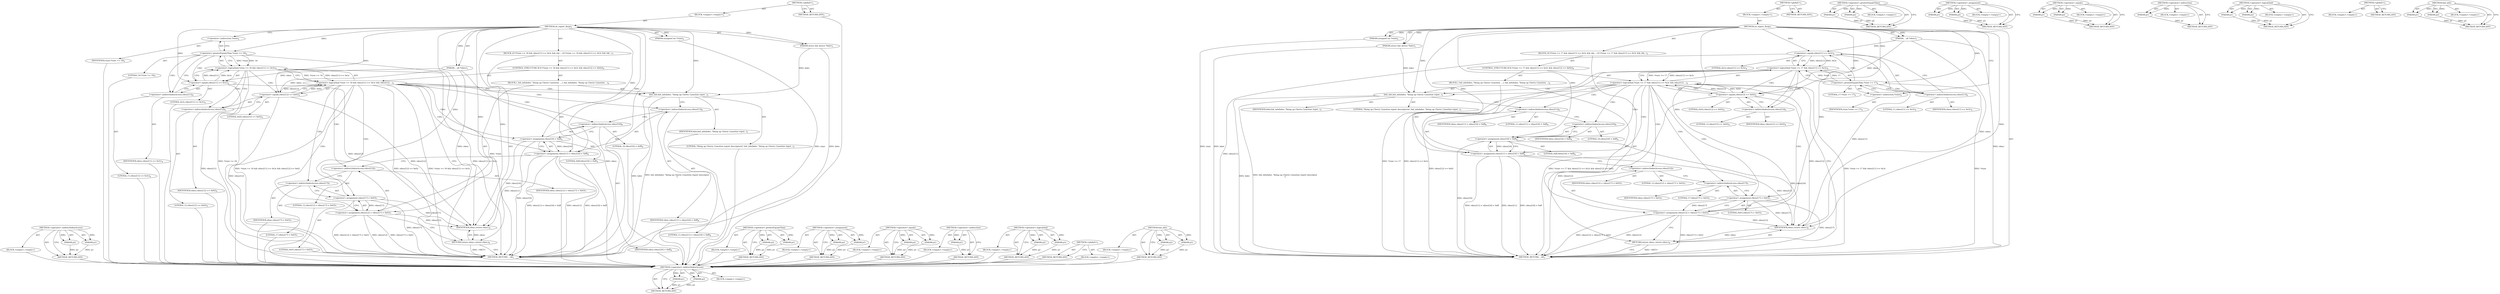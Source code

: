 digraph "hid_info" {
vulnerable_100 [label=<(METHOD,&lt;operator&gt;.indirectIndexAccess)>];
vulnerable_101 [label=<(PARAM,p1)>];
vulnerable_102 [label=<(PARAM,p2)>];
vulnerable_103 [label=<(BLOCK,&lt;empty&gt;,&lt;empty&gt;)>];
vulnerable_104 [label=<(METHOD_RETURN,ANY)>];
vulnerable_6 [label=<(METHOD,&lt;global&gt;)<SUB>1</SUB>>];
vulnerable_7 [label=<(BLOCK,&lt;empty&gt;,&lt;empty&gt;)<SUB>1</SUB>>];
vulnerable_8 [label=<(METHOD,ch_report_fixup)<SUB>1</SUB>>];
vulnerable_9 [label=<(PARAM,struct hid_device *hdev)<SUB>1</SUB>>];
vulnerable_10 [label=<(PARAM,__u8 *rdesc)<SUB>1</SUB>>];
vulnerable_11 [label=<(PARAM,unsigned int *rsize)<SUB>2</SUB>>];
vulnerable_12 [label=<(BLOCK,{
	if (*rsize &gt;= 17 &amp;&amp; rdesc[11] == 0x3c &amp;&amp; rde...,{
	if (*rsize &gt;= 17 &amp;&amp; rdesc[11] == 0x3c &amp;&amp; rde...)<SUB>3</SUB>>];
vulnerable_13 [label=<(CONTROL_STRUCTURE,IF,if (*rsize &gt;= 17 &amp;&amp; rdesc[11] == 0x3c &amp;&amp; rdesc[12] == 0x02))<SUB>4</SUB>>];
vulnerable_14 [label=<(&lt;operator&gt;.logicalAnd,*rsize &gt;= 17 &amp;&amp; rdesc[11] == 0x3c &amp;&amp; rdesc[12] ...)<SUB>4</SUB>>];
vulnerable_15 [label=<(&lt;operator&gt;.logicalAnd,*rsize &gt;= 17 &amp;&amp; rdesc[11] == 0x3c)<SUB>4</SUB>>];
vulnerable_16 [label=<(&lt;operator&gt;.greaterEqualsThan,*rsize &gt;= 17)<SUB>4</SUB>>];
vulnerable_17 [label=<(&lt;operator&gt;.indirection,*rsize)<SUB>4</SUB>>];
vulnerable_18 [label=<(IDENTIFIER,rsize,*rsize &gt;= 17)<SUB>4</SUB>>];
vulnerable_19 [label=<(LITERAL,17,*rsize &gt;= 17)<SUB>4</SUB>>];
vulnerable_20 [label=<(&lt;operator&gt;.equals,rdesc[11] == 0x3c)<SUB>4</SUB>>];
vulnerable_21 [label=<(&lt;operator&gt;.indirectIndexAccess,rdesc[11])<SUB>4</SUB>>];
vulnerable_22 [label=<(IDENTIFIER,rdesc,rdesc[11] == 0x3c)<SUB>4</SUB>>];
vulnerable_23 [label=<(LITERAL,11,rdesc[11] == 0x3c)<SUB>4</SUB>>];
vulnerable_24 [label=<(LITERAL,0x3c,rdesc[11] == 0x3c)<SUB>4</SUB>>];
vulnerable_25 [label=<(&lt;operator&gt;.equals,rdesc[12] == 0x02)<SUB>4</SUB>>];
vulnerable_26 [label=<(&lt;operator&gt;.indirectIndexAccess,rdesc[12])<SUB>4</SUB>>];
vulnerable_27 [label=<(IDENTIFIER,rdesc,rdesc[12] == 0x02)<SUB>4</SUB>>];
vulnerable_28 [label=<(LITERAL,12,rdesc[12] == 0x02)<SUB>4</SUB>>];
vulnerable_29 [label=<(LITERAL,0x02,rdesc[12] == 0x02)<SUB>4</SUB>>];
vulnerable_30 [label=<(BLOCK,{
 		hid_info(hdev, &quot;fixing up Cherry Cymotion ...,{
 		hid_info(hdev, &quot;fixing up Cherry Cymotion ...)<SUB>4</SUB>>];
vulnerable_31 [label=<(hid_info,hid_info(hdev, &quot;fixing up Cherry Cymotion repor...)<SUB>5</SUB>>];
vulnerable_32 [label=<(IDENTIFIER,hdev,hid_info(hdev, &quot;fixing up Cherry Cymotion repor...)<SUB>5</SUB>>];
vulnerable_33 [label=<(LITERAL,&quot;fixing up Cherry Cymotion report descriptor\n&quot;,hid_info(hdev, &quot;fixing up Cherry Cymotion repor...)<SUB>5</SUB>>];
vulnerable_34 [label=<(&lt;operator&gt;.assignment,rdesc[11] = rdesc[16] = 0xff)<SUB>6</SUB>>];
vulnerable_35 [label=<(&lt;operator&gt;.indirectIndexAccess,rdesc[11])<SUB>6</SUB>>];
vulnerable_36 [label=<(IDENTIFIER,rdesc,rdesc[11] = rdesc[16] = 0xff)<SUB>6</SUB>>];
vulnerable_37 [label=<(LITERAL,11,rdesc[11] = rdesc[16] = 0xff)<SUB>6</SUB>>];
vulnerable_38 [label=<(&lt;operator&gt;.assignment,rdesc[16] = 0xff)<SUB>6</SUB>>];
vulnerable_39 [label=<(&lt;operator&gt;.indirectIndexAccess,rdesc[16])<SUB>6</SUB>>];
vulnerable_40 [label=<(IDENTIFIER,rdesc,rdesc[16] = 0xff)<SUB>6</SUB>>];
vulnerable_41 [label=<(LITERAL,16,rdesc[16] = 0xff)<SUB>6</SUB>>];
vulnerable_42 [label=<(LITERAL,0xff,rdesc[16] = 0xff)<SUB>6</SUB>>];
vulnerable_43 [label=<(&lt;operator&gt;.assignment,rdesc[12] = rdesc[17] = 0x03)<SUB>7</SUB>>];
vulnerable_44 [label=<(&lt;operator&gt;.indirectIndexAccess,rdesc[12])<SUB>7</SUB>>];
vulnerable_45 [label=<(IDENTIFIER,rdesc,rdesc[12] = rdesc[17] = 0x03)<SUB>7</SUB>>];
vulnerable_46 [label=<(LITERAL,12,rdesc[12] = rdesc[17] = 0x03)<SUB>7</SUB>>];
vulnerable_47 [label=<(&lt;operator&gt;.assignment,rdesc[17] = 0x03)<SUB>7</SUB>>];
vulnerable_48 [label=<(&lt;operator&gt;.indirectIndexAccess,rdesc[17])<SUB>7</SUB>>];
vulnerable_49 [label=<(IDENTIFIER,rdesc,rdesc[17] = 0x03)<SUB>7</SUB>>];
vulnerable_50 [label=<(LITERAL,17,rdesc[17] = 0x03)<SUB>7</SUB>>];
vulnerable_51 [label=<(LITERAL,0x03,rdesc[17] = 0x03)<SUB>7</SUB>>];
vulnerable_52 [label=<(RETURN,return rdesc;,return rdesc;)<SUB>9</SUB>>];
vulnerable_53 [label=<(IDENTIFIER,rdesc,return rdesc;)<SUB>9</SUB>>];
vulnerable_54 [label=<(METHOD_RETURN,__u8)<SUB>1</SUB>>];
vulnerable_56 [label=<(METHOD_RETURN,ANY)<SUB>1</SUB>>];
vulnerable_86 [label=<(METHOD,&lt;operator&gt;.greaterEqualsThan)>];
vulnerable_87 [label=<(PARAM,p1)>];
vulnerable_88 [label=<(PARAM,p2)>];
vulnerable_89 [label=<(BLOCK,&lt;empty&gt;,&lt;empty&gt;)>];
vulnerable_90 [label=<(METHOD_RETURN,ANY)>];
vulnerable_110 [label=<(METHOD,&lt;operator&gt;.assignment)>];
vulnerable_111 [label=<(PARAM,p1)>];
vulnerable_112 [label=<(PARAM,p2)>];
vulnerable_113 [label=<(BLOCK,&lt;empty&gt;,&lt;empty&gt;)>];
vulnerable_114 [label=<(METHOD_RETURN,ANY)>];
vulnerable_95 [label=<(METHOD,&lt;operator&gt;.equals)>];
vulnerable_96 [label=<(PARAM,p1)>];
vulnerable_97 [label=<(PARAM,p2)>];
vulnerable_98 [label=<(BLOCK,&lt;empty&gt;,&lt;empty&gt;)>];
vulnerable_99 [label=<(METHOD_RETURN,ANY)>];
vulnerable_91 [label=<(METHOD,&lt;operator&gt;.indirection)>];
vulnerable_92 [label=<(PARAM,p1)>];
vulnerable_93 [label=<(BLOCK,&lt;empty&gt;,&lt;empty&gt;)>];
vulnerable_94 [label=<(METHOD_RETURN,ANY)>];
vulnerable_81 [label=<(METHOD,&lt;operator&gt;.logicalAnd)>];
vulnerable_82 [label=<(PARAM,p1)>];
vulnerable_83 [label=<(PARAM,p2)>];
vulnerable_84 [label=<(BLOCK,&lt;empty&gt;,&lt;empty&gt;)>];
vulnerable_85 [label=<(METHOD_RETURN,ANY)>];
vulnerable_75 [label=<(METHOD,&lt;global&gt;)<SUB>1</SUB>>];
vulnerable_76 [label=<(BLOCK,&lt;empty&gt;,&lt;empty&gt;)>];
vulnerable_77 [label=<(METHOD_RETURN,ANY)>];
vulnerable_105 [label=<(METHOD,hid_info)>];
vulnerable_106 [label=<(PARAM,p1)>];
vulnerable_107 [label=<(PARAM,p2)>];
vulnerable_108 [label=<(BLOCK,&lt;empty&gt;,&lt;empty&gt;)>];
vulnerable_109 [label=<(METHOD_RETURN,ANY)>];
fixed_100 [label=<(METHOD,&lt;operator&gt;.indirectIndexAccess)>];
fixed_101 [label=<(PARAM,p1)>];
fixed_102 [label=<(PARAM,p2)>];
fixed_103 [label=<(BLOCK,&lt;empty&gt;,&lt;empty&gt;)>];
fixed_104 [label=<(METHOD_RETURN,ANY)>];
fixed_6 [label=<(METHOD,&lt;global&gt;)<SUB>1</SUB>>];
fixed_7 [label=<(BLOCK,&lt;empty&gt;,&lt;empty&gt;)<SUB>1</SUB>>];
fixed_8 [label=<(METHOD,ch_report_fixup)<SUB>1</SUB>>];
fixed_9 [label=<(PARAM,struct hid_device *hdev)<SUB>1</SUB>>];
fixed_10 [label=<(PARAM,__u8 *rdesc)<SUB>1</SUB>>];
fixed_11 [label=<(PARAM,unsigned int *rsize)<SUB>2</SUB>>];
fixed_12 [label=<(BLOCK,{
	if (*rsize &gt;= 18 &amp;&amp; rdesc[11] == 0x3c &amp;&amp; rde...,{
	if (*rsize &gt;= 18 &amp;&amp; rdesc[11] == 0x3c &amp;&amp; rde...)<SUB>3</SUB>>];
fixed_13 [label=<(CONTROL_STRUCTURE,IF,if (*rsize &gt;= 18 &amp;&amp; rdesc[11] == 0x3c &amp;&amp; rdesc[12] == 0x02))<SUB>4</SUB>>];
fixed_14 [label=<(&lt;operator&gt;.logicalAnd,*rsize &gt;= 18 &amp;&amp; rdesc[11] == 0x3c &amp;&amp; rdesc[12] ...)<SUB>4</SUB>>];
fixed_15 [label=<(&lt;operator&gt;.logicalAnd,*rsize &gt;= 18 &amp;&amp; rdesc[11] == 0x3c)<SUB>4</SUB>>];
fixed_16 [label=<(&lt;operator&gt;.greaterEqualsThan,*rsize &gt;= 18)<SUB>4</SUB>>];
fixed_17 [label=<(&lt;operator&gt;.indirection,*rsize)<SUB>4</SUB>>];
fixed_18 [label=<(IDENTIFIER,rsize,*rsize &gt;= 18)<SUB>4</SUB>>];
fixed_19 [label=<(LITERAL,18,*rsize &gt;= 18)<SUB>4</SUB>>];
fixed_20 [label=<(&lt;operator&gt;.equals,rdesc[11] == 0x3c)<SUB>4</SUB>>];
fixed_21 [label=<(&lt;operator&gt;.indirectIndexAccess,rdesc[11])<SUB>4</SUB>>];
fixed_22 [label=<(IDENTIFIER,rdesc,rdesc[11] == 0x3c)<SUB>4</SUB>>];
fixed_23 [label=<(LITERAL,11,rdesc[11] == 0x3c)<SUB>4</SUB>>];
fixed_24 [label=<(LITERAL,0x3c,rdesc[11] == 0x3c)<SUB>4</SUB>>];
fixed_25 [label=<(&lt;operator&gt;.equals,rdesc[12] == 0x02)<SUB>4</SUB>>];
fixed_26 [label=<(&lt;operator&gt;.indirectIndexAccess,rdesc[12])<SUB>4</SUB>>];
fixed_27 [label=<(IDENTIFIER,rdesc,rdesc[12] == 0x02)<SUB>4</SUB>>];
fixed_28 [label=<(LITERAL,12,rdesc[12] == 0x02)<SUB>4</SUB>>];
fixed_29 [label=<(LITERAL,0x02,rdesc[12] == 0x02)<SUB>4</SUB>>];
fixed_30 [label=<(BLOCK,{
 		hid_info(hdev, &quot;fixing up Cherry Cymotion ...,{
 		hid_info(hdev, &quot;fixing up Cherry Cymotion ...)<SUB>4</SUB>>];
fixed_31 [label=<(hid_info,hid_info(hdev, &quot;fixing up Cherry Cymotion repor...)<SUB>5</SUB>>];
fixed_32 [label=<(IDENTIFIER,hdev,hid_info(hdev, &quot;fixing up Cherry Cymotion repor...)<SUB>5</SUB>>];
fixed_33 [label=<(LITERAL,&quot;fixing up Cherry Cymotion report descriptor\n&quot;,hid_info(hdev, &quot;fixing up Cherry Cymotion repor...)<SUB>5</SUB>>];
fixed_34 [label=<(&lt;operator&gt;.assignment,rdesc[11] = rdesc[16] = 0xff)<SUB>6</SUB>>];
fixed_35 [label=<(&lt;operator&gt;.indirectIndexAccess,rdesc[11])<SUB>6</SUB>>];
fixed_36 [label=<(IDENTIFIER,rdesc,rdesc[11] = rdesc[16] = 0xff)<SUB>6</SUB>>];
fixed_37 [label=<(LITERAL,11,rdesc[11] = rdesc[16] = 0xff)<SUB>6</SUB>>];
fixed_38 [label=<(&lt;operator&gt;.assignment,rdesc[16] = 0xff)<SUB>6</SUB>>];
fixed_39 [label=<(&lt;operator&gt;.indirectIndexAccess,rdesc[16])<SUB>6</SUB>>];
fixed_40 [label=<(IDENTIFIER,rdesc,rdesc[16] = 0xff)<SUB>6</SUB>>];
fixed_41 [label=<(LITERAL,16,rdesc[16] = 0xff)<SUB>6</SUB>>];
fixed_42 [label=<(LITERAL,0xff,rdesc[16] = 0xff)<SUB>6</SUB>>];
fixed_43 [label=<(&lt;operator&gt;.assignment,rdesc[12] = rdesc[17] = 0x03)<SUB>7</SUB>>];
fixed_44 [label=<(&lt;operator&gt;.indirectIndexAccess,rdesc[12])<SUB>7</SUB>>];
fixed_45 [label=<(IDENTIFIER,rdesc,rdesc[12] = rdesc[17] = 0x03)<SUB>7</SUB>>];
fixed_46 [label=<(LITERAL,12,rdesc[12] = rdesc[17] = 0x03)<SUB>7</SUB>>];
fixed_47 [label=<(&lt;operator&gt;.assignment,rdesc[17] = 0x03)<SUB>7</SUB>>];
fixed_48 [label=<(&lt;operator&gt;.indirectIndexAccess,rdesc[17])<SUB>7</SUB>>];
fixed_49 [label=<(IDENTIFIER,rdesc,rdesc[17] = 0x03)<SUB>7</SUB>>];
fixed_50 [label=<(LITERAL,17,rdesc[17] = 0x03)<SUB>7</SUB>>];
fixed_51 [label=<(LITERAL,0x03,rdesc[17] = 0x03)<SUB>7</SUB>>];
fixed_52 [label=<(RETURN,return rdesc;,return rdesc;)<SUB>9</SUB>>];
fixed_53 [label=<(IDENTIFIER,rdesc,return rdesc;)<SUB>9</SUB>>];
fixed_54 [label=<(METHOD_RETURN,__u8)<SUB>1</SUB>>];
fixed_56 [label=<(METHOD_RETURN,ANY)<SUB>1</SUB>>];
fixed_86 [label=<(METHOD,&lt;operator&gt;.greaterEqualsThan)>];
fixed_87 [label=<(PARAM,p1)>];
fixed_88 [label=<(PARAM,p2)>];
fixed_89 [label=<(BLOCK,&lt;empty&gt;,&lt;empty&gt;)>];
fixed_90 [label=<(METHOD_RETURN,ANY)>];
fixed_110 [label=<(METHOD,&lt;operator&gt;.assignment)>];
fixed_111 [label=<(PARAM,p1)>];
fixed_112 [label=<(PARAM,p2)>];
fixed_113 [label=<(BLOCK,&lt;empty&gt;,&lt;empty&gt;)>];
fixed_114 [label=<(METHOD_RETURN,ANY)>];
fixed_95 [label=<(METHOD,&lt;operator&gt;.equals)>];
fixed_96 [label=<(PARAM,p1)>];
fixed_97 [label=<(PARAM,p2)>];
fixed_98 [label=<(BLOCK,&lt;empty&gt;,&lt;empty&gt;)>];
fixed_99 [label=<(METHOD_RETURN,ANY)>];
fixed_91 [label=<(METHOD,&lt;operator&gt;.indirection)>];
fixed_92 [label=<(PARAM,p1)>];
fixed_93 [label=<(BLOCK,&lt;empty&gt;,&lt;empty&gt;)>];
fixed_94 [label=<(METHOD_RETURN,ANY)>];
fixed_81 [label=<(METHOD,&lt;operator&gt;.logicalAnd)>];
fixed_82 [label=<(PARAM,p1)>];
fixed_83 [label=<(PARAM,p2)>];
fixed_84 [label=<(BLOCK,&lt;empty&gt;,&lt;empty&gt;)>];
fixed_85 [label=<(METHOD_RETURN,ANY)>];
fixed_75 [label=<(METHOD,&lt;global&gt;)<SUB>1</SUB>>];
fixed_76 [label=<(BLOCK,&lt;empty&gt;,&lt;empty&gt;)>];
fixed_77 [label=<(METHOD_RETURN,ANY)>];
fixed_105 [label=<(METHOD,hid_info)>];
fixed_106 [label=<(PARAM,p1)>];
fixed_107 [label=<(PARAM,p2)>];
fixed_108 [label=<(BLOCK,&lt;empty&gt;,&lt;empty&gt;)>];
fixed_109 [label=<(METHOD_RETURN,ANY)>];
vulnerable_100 -> vulnerable_101  [key=0, label="AST: "];
vulnerable_100 -> vulnerable_101  [key=1, label="DDG: "];
vulnerable_100 -> vulnerable_103  [key=0, label="AST: "];
vulnerable_100 -> vulnerable_102  [key=0, label="AST: "];
vulnerable_100 -> vulnerable_102  [key=1, label="DDG: "];
vulnerable_100 -> vulnerable_104  [key=0, label="AST: "];
vulnerable_100 -> vulnerable_104  [key=1, label="CFG: "];
vulnerable_101 -> vulnerable_104  [key=0, label="DDG: p1"];
vulnerable_102 -> vulnerable_104  [key=0, label="DDG: p2"];
vulnerable_6 -> vulnerable_7  [key=0, label="AST: "];
vulnerable_6 -> vulnerable_56  [key=0, label="AST: "];
vulnerable_6 -> vulnerable_56  [key=1, label="CFG: "];
vulnerable_7 -> vulnerable_8  [key=0, label="AST: "];
vulnerable_8 -> vulnerable_9  [key=0, label="AST: "];
vulnerable_8 -> vulnerable_9  [key=1, label="DDG: "];
vulnerable_8 -> vulnerable_10  [key=0, label="AST: "];
vulnerable_8 -> vulnerable_10  [key=1, label="DDG: "];
vulnerable_8 -> vulnerable_11  [key=0, label="AST: "];
vulnerable_8 -> vulnerable_11  [key=1, label="DDG: "];
vulnerable_8 -> vulnerable_12  [key=0, label="AST: "];
vulnerable_8 -> vulnerable_54  [key=0, label="AST: "];
vulnerable_8 -> vulnerable_17  [key=0, label="CFG: "];
vulnerable_8 -> vulnerable_53  [key=0, label="DDG: "];
vulnerable_8 -> vulnerable_34  [key=0, label="DDG: "];
vulnerable_8 -> vulnerable_43  [key=0, label="DDG: "];
vulnerable_8 -> vulnerable_25  [key=0, label="DDG: "];
vulnerable_8 -> vulnerable_31  [key=0, label="DDG: "];
vulnerable_8 -> vulnerable_16  [key=0, label="DDG: "];
vulnerable_8 -> vulnerable_20  [key=0, label="DDG: "];
vulnerable_8 -> vulnerable_38  [key=0, label="DDG: "];
vulnerable_8 -> vulnerable_47  [key=0, label="DDG: "];
vulnerable_9 -> vulnerable_54  [key=0, label="DDG: hdev"];
vulnerable_9 -> vulnerable_31  [key=0, label="DDG: hdev"];
vulnerable_10 -> vulnerable_54  [key=0, label="DDG: rdesc"];
vulnerable_10 -> vulnerable_53  [key=0, label="DDG: rdesc"];
vulnerable_10 -> vulnerable_25  [key=0, label="DDG: rdesc"];
vulnerable_10 -> vulnerable_20  [key=0, label="DDG: rdesc"];
vulnerable_11 -> vulnerable_54  [key=0, label="DDG: rsize"];
vulnerable_12 -> vulnerable_13  [key=0, label="AST: "];
vulnerable_12 -> vulnerable_52  [key=0, label="AST: "];
vulnerable_13 -> vulnerable_14  [key=0, label="AST: "];
vulnerable_13 -> vulnerable_30  [key=0, label="AST: "];
vulnerable_14 -> vulnerable_15  [key=0, label="AST: "];
vulnerable_14 -> vulnerable_25  [key=0, label="AST: "];
vulnerable_14 -> vulnerable_31  [key=0, label="CFG: "];
vulnerable_14 -> vulnerable_31  [key=1, label="CDG: "];
vulnerable_14 -> vulnerable_52  [key=0, label="CFG: "];
vulnerable_14 -> vulnerable_54  [key=0, label="DDG: *rsize &gt;= 17 &amp;&amp; rdesc[11] == 0x3c"];
vulnerable_14 -> vulnerable_54  [key=1, label="DDG: rdesc[12] == 0x02"];
vulnerable_14 -> vulnerable_54  [key=2, label="DDG: *rsize &gt;= 17 &amp;&amp; rdesc[11] == 0x3c &amp;&amp; rdesc[12] == 0x02"];
vulnerable_14 -> vulnerable_47  [key=0, label="CDG: "];
vulnerable_14 -> vulnerable_34  [key=0, label="CDG: "];
vulnerable_14 -> vulnerable_48  [key=0, label="CDG: "];
vulnerable_14 -> vulnerable_38  [key=0, label="CDG: "];
vulnerable_14 -> vulnerable_44  [key=0, label="CDG: "];
vulnerable_14 -> vulnerable_35  [key=0, label="CDG: "];
vulnerable_14 -> vulnerable_39  [key=0, label="CDG: "];
vulnerable_14 -> vulnerable_43  [key=0, label="CDG: "];
vulnerable_15 -> vulnerable_16  [key=0, label="AST: "];
vulnerable_15 -> vulnerable_20  [key=0, label="AST: "];
vulnerable_15 -> vulnerable_14  [key=0, label="CFG: "];
vulnerable_15 -> vulnerable_14  [key=1, label="DDG: *rsize &gt;= 17"];
vulnerable_15 -> vulnerable_14  [key=2, label="DDG: rdesc[11] == 0x3c"];
vulnerable_15 -> vulnerable_26  [key=0, label="CFG: "];
vulnerable_15 -> vulnerable_26  [key=1, label="CDG: "];
vulnerable_15 -> vulnerable_54  [key=0, label="DDG: *rsize &gt;= 17"];
vulnerable_15 -> vulnerable_54  [key=1, label="DDG: rdesc[11] == 0x3c"];
vulnerable_15 -> vulnerable_25  [key=0, label="CDG: "];
vulnerable_16 -> vulnerable_17  [key=0, label="AST: "];
vulnerable_16 -> vulnerable_19  [key=0, label="AST: "];
vulnerable_16 -> vulnerable_15  [key=0, label="CFG: "];
vulnerable_16 -> vulnerable_15  [key=1, label="DDG: *rsize"];
vulnerable_16 -> vulnerable_15  [key=2, label="DDG: 17"];
vulnerable_16 -> vulnerable_21  [key=0, label="CFG: "];
vulnerable_16 -> vulnerable_21  [key=1, label="CDG: "];
vulnerable_16 -> vulnerable_54  [key=0, label="DDG: *rsize"];
vulnerable_16 -> vulnerable_20  [key=0, label="CDG: "];
vulnerable_17 -> vulnerable_18  [key=0, label="AST: "];
vulnerable_17 -> vulnerable_16  [key=0, label="CFG: "];
vulnerable_20 -> vulnerable_21  [key=0, label="AST: "];
vulnerable_20 -> vulnerable_24  [key=0, label="AST: "];
vulnerable_20 -> vulnerable_15  [key=0, label="CFG: "];
vulnerable_20 -> vulnerable_15  [key=1, label="DDG: rdesc[11]"];
vulnerable_20 -> vulnerable_15  [key=2, label="DDG: 0x3c"];
vulnerable_20 -> vulnerable_54  [key=0, label="DDG: rdesc[11]"];
vulnerable_20 -> vulnerable_53  [key=0, label="DDG: rdesc[11]"];
vulnerable_21 -> vulnerable_22  [key=0, label="AST: "];
vulnerable_21 -> vulnerable_23  [key=0, label="AST: "];
vulnerable_21 -> vulnerable_20  [key=0, label="CFG: "];
vulnerable_25 -> vulnerable_26  [key=0, label="AST: "];
vulnerable_25 -> vulnerable_29  [key=0, label="AST: "];
vulnerable_25 -> vulnerable_14  [key=0, label="CFG: "];
vulnerable_25 -> vulnerable_14  [key=1, label="DDG: rdesc[12]"];
vulnerable_25 -> vulnerable_14  [key=2, label="DDG: 0x02"];
vulnerable_25 -> vulnerable_54  [key=0, label="DDG: rdesc[12]"];
vulnerable_25 -> vulnerable_53  [key=0, label="DDG: rdesc[12]"];
vulnerable_26 -> vulnerable_27  [key=0, label="AST: "];
vulnerable_26 -> vulnerable_28  [key=0, label="AST: "];
vulnerable_26 -> vulnerable_25  [key=0, label="CFG: "];
vulnerable_30 -> vulnerable_31  [key=0, label="AST: "];
vulnerable_30 -> vulnerable_34  [key=0, label="AST: "];
vulnerable_30 -> vulnerable_43  [key=0, label="AST: "];
vulnerable_31 -> vulnerable_32  [key=0, label="AST: "];
vulnerable_31 -> vulnerable_33  [key=0, label="AST: "];
vulnerable_31 -> vulnerable_35  [key=0, label="CFG: "];
vulnerable_31 -> vulnerable_54  [key=0, label="DDG: hdev"];
vulnerable_31 -> vulnerable_54  [key=1, label="DDG: hid_info(hdev, &quot;fixing up Cherry Cymotion report descriptor\n&quot;)"];
vulnerable_34 -> vulnerable_35  [key=0, label="AST: "];
vulnerable_34 -> vulnerable_38  [key=0, label="AST: "];
vulnerable_34 -> vulnerable_44  [key=0, label="CFG: "];
vulnerable_34 -> vulnerable_54  [key=0, label="DDG: rdesc[11]"];
vulnerable_34 -> vulnerable_54  [key=1, label="DDG: rdesc[16] = 0xff"];
vulnerable_34 -> vulnerable_54  [key=2, label="DDG: rdesc[11] = rdesc[16] = 0xff"];
vulnerable_34 -> vulnerable_53  [key=0, label="DDG: rdesc[11]"];
vulnerable_35 -> vulnerable_36  [key=0, label="AST: "];
vulnerable_35 -> vulnerable_37  [key=0, label="AST: "];
vulnerable_35 -> vulnerable_39  [key=0, label="CFG: "];
vulnerable_38 -> vulnerable_39  [key=0, label="AST: "];
vulnerable_38 -> vulnerable_42  [key=0, label="AST: "];
vulnerable_38 -> vulnerable_34  [key=0, label="CFG: "];
vulnerable_38 -> vulnerable_34  [key=1, label="DDG: rdesc[16]"];
vulnerable_38 -> vulnerable_54  [key=0, label="DDG: rdesc[16]"];
vulnerable_38 -> vulnerable_53  [key=0, label="DDG: rdesc[16]"];
vulnerable_39 -> vulnerable_40  [key=0, label="AST: "];
vulnerable_39 -> vulnerable_41  [key=0, label="AST: "];
vulnerable_39 -> vulnerable_38  [key=0, label="CFG: "];
vulnerable_43 -> vulnerable_44  [key=0, label="AST: "];
vulnerable_43 -> vulnerable_47  [key=0, label="AST: "];
vulnerable_43 -> vulnerable_52  [key=0, label="CFG: "];
vulnerable_43 -> vulnerable_54  [key=0, label="DDG: rdesc[12]"];
vulnerable_43 -> vulnerable_54  [key=1, label="DDG: rdesc[17] = 0x03"];
vulnerable_43 -> vulnerable_54  [key=2, label="DDG: rdesc[12] = rdesc[17] = 0x03"];
vulnerable_43 -> vulnerable_53  [key=0, label="DDG: rdesc[12]"];
vulnerable_44 -> vulnerable_45  [key=0, label="AST: "];
vulnerable_44 -> vulnerable_46  [key=0, label="AST: "];
vulnerable_44 -> vulnerable_48  [key=0, label="CFG: "];
vulnerable_47 -> vulnerable_48  [key=0, label="AST: "];
vulnerable_47 -> vulnerable_51  [key=0, label="AST: "];
vulnerable_47 -> vulnerable_43  [key=0, label="CFG: "];
vulnerable_47 -> vulnerable_43  [key=1, label="DDG: rdesc[17]"];
vulnerable_47 -> vulnerable_54  [key=0, label="DDG: rdesc[17]"];
vulnerable_47 -> vulnerable_53  [key=0, label="DDG: rdesc[17]"];
vulnerable_48 -> vulnerable_49  [key=0, label="AST: "];
vulnerable_48 -> vulnerable_50  [key=0, label="AST: "];
vulnerable_48 -> vulnerable_47  [key=0, label="CFG: "];
vulnerable_52 -> vulnerable_53  [key=0, label="AST: "];
vulnerable_52 -> vulnerable_54  [key=0, label="CFG: "];
vulnerable_52 -> vulnerable_54  [key=1, label="DDG: &lt;RET&gt;"];
vulnerable_53 -> vulnerable_52  [key=0, label="DDG: rdesc"];
vulnerable_86 -> vulnerable_87  [key=0, label="AST: "];
vulnerable_86 -> vulnerable_87  [key=1, label="DDG: "];
vulnerable_86 -> vulnerable_89  [key=0, label="AST: "];
vulnerable_86 -> vulnerable_88  [key=0, label="AST: "];
vulnerable_86 -> vulnerable_88  [key=1, label="DDG: "];
vulnerable_86 -> vulnerable_90  [key=0, label="AST: "];
vulnerable_86 -> vulnerable_90  [key=1, label="CFG: "];
vulnerable_87 -> vulnerable_90  [key=0, label="DDG: p1"];
vulnerable_88 -> vulnerable_90  [key=0, label="DDG: p2"];
vulnerable_110 -> vulnerable_111  [key=0, label="AST: "];
vulnerable_110 -> vulnerable_111  [key=1, label="DDG: "];
vulnerable_110 -> vulnerable_113  [key=0, label="AST: "];
vulnerable_110 -> vulnerable_112  [key=0, label="AST: "];
vulnerable_110 -> vulnerable_112  [key=1, label="DDG: "];
vulnerable_110 -> vulnerable_114  [key=0, label="AST: "];
vulnerable_110 -> vulnerable_114  [key=1, label="CFG: "];
vulnerable_111 -> vulnerable_114  [key=0, label="DDG: p1"];
vulnerable_112 -> vulnerable_114  [key=0, label="DDG: p2"];
vulnerable_95 -> vulnerable_96  [key=0, label="AST: "];
vulnerable_95 -> vulnerable_96  [key=1, label="DDG: "];
vulnerable_95 -> vulnerable_98  [key=0, label="AST: "];
vulnerable_95 -> vulnerable_97  [key=0, label="AST: "];
vulnerable_95 -> vulnerable_97  [key=1, label="DDG: "];
vulnerable_95 -> vulnerable_99  [key=0, label="AST: "];
vulnerable_95 -> vulnerable_99  [key=1, label="CFG: "];
vulnerable_96 -> vulnerable_99  [key=0, label="DDG: p1"];
vulnerable_97 -> vulnerable_99  [key=0, label="DDG: p2"];
vulnerable_91 -> vulnerable_92  [key=0, label="AST: "];
vulnerable_91 -> vulnerable_92  [key=1, label="DDG: "];
vulnerable_91 -> vulnerable_93  [key=0, label="AST: "];
vulnerable_91 -> vulnerable_94  [key=0, label="AST: "];
vulnerable_91 -> vulnerable_94  [key=1, label="CFG: "];
vulnerable_92 -> vulnerable_94  [key=0, label="DDG: p1"];
vulnerable_81 -> vulnerable_82  [key=0, label="AST: "];
vulnerable_81 -> vulnerable_82  [key=1, label="DDG: "];
vulnerable_81 -> vulnerable_84  [key=0, label="AST: "];
vulnerable_81 -> vulnerable_83  [key=0, label="AST: "];
vulnerable_81 -> vulnerable_83  [key=1, label="DDG: "];
vulnerable_81 -> vulnerable_85  [key=0, label="AST: "];
vulnerable_81 -> vulnerable_85  [key=1, label="CFG: "];
vulnerable_82 -> vulnerable_85  [key=0, label="DDG: p1"];
vulnerable_83 -> vulnerable_85  [key=0, label="DDG: p2"];
vulnerable_75 -> vulnerable_76  [key=0, label="AST: "];
vulnerable_75 -> vulnerable_77  [key=0, label="AST: "];
vulnerable_75 -> vulnerable_77  [key=1, label="CFG: "];
vulnerable_105 -> vulnerable_106  [key=0, label="AST: "];
vulnerable_105 -> vulnerable_106  [key=1, label="DDG: "];
vulnerable_105 -> vulnerable_108  [key=0, label="AST: "];
vulnerable_105 -> vulnerable_107  [key=0, label="AST: "];
vulnerable_105 -> vulnerable_107  [key=1, label="DDG: "];
vulnerable_105 -> vulnerable_109  [key=0, label="AST: "];
vulnerable_105 -> vulnerable_109  [key=1, label="CFG: "];
vulnerable_106 -> vulnerable_109  [key=0, label="DDG: p1"];
vulnerable_107 -> vulnerable_109  [key=0, label="DDG: p2"];
fixed_100 -> fixed_101  [key=0, label="AST: "];
fixed_100 -> fixed_101  [key=1, label="DDG: "];
fixed_100 -> fixed_103  [key=0, label="AST: "];
fixed_100 -> fixed_102  [key=0, label="AST: "];
fixed_100 -> fixed_102  [key=1, label="DDG: "];
fixed_100 -> fixed_104  [key=0, label="AST: "];
fixed_100 -> fixed_104  [key=1, label="CFG: "];
fixed_101 -> fixed_104  [key=0, label="DDG: p1"];
fixed_102 -> fixed_104  [key=0, label="DDG: p2"];
fixed_103 -> vulnerable_100  [key=0];
fixed_104 -> vulnerable_100  [key=0];
fixed_6 -> fixed_7  [key=0, label="AST: "];
fixed_6 -> fixed_56  [key=0, label="AST: "];
fixed_6 -> fixed_56  [key=1, label="CFG: "];
fixed_7 -> fixed_8  [key=0, label="AST: "];
fixed_8 -> fixed_9  [key=0, label="AST: "];
fixed_8 -> fixed_9  [key=1, label="DDG: "];
fixed_8 -> fixed_10  [key=0, label="AST: "];
fixed_8 -> fixed_10  [key=1, label="DDG: "];
fixed_8 -> fixed_11  [key=0, label="AST: "];
fixed_8 -> fixed_11  [key=1, label="DDG: "];
fixed_8 -> fixed_12  [key=0, label="AST: "];
fixed_8 -> fixed_54  [key=0, label="AST: "];
fixed_8 -> fixed_17  [key=0, label="CFG: "];
fixed_8 -> fixed_53  [key=0, label="DDG: "];
fixed_8 -> fixed_34  [key=0, label="DDG: "];
fixed_8 -> fixed_43  [key=0, label="DDG: "];
fixed_8 -> fixed_25  [key=0, label="DDG: "];
fixed_8 -> fixed_31  [key=0, label="DDG: "];
fixed_8 -> fixed_16  [key=0, label="DDG: "];
fixed_8 -> fixed_20  [key=0, label="DDG: "];
fixed_8 -> fixed_38  [key=0, label="DDG: "];
fixed_8 -> fixed_47  [key=0, label="DDG: "];
fixed_9 -> fixed_54  [key=0, label="DDG: hdev"];
fixed_9 -> fixed_31  [key=0, label="DDG: hdev"];
fixed_10 -> fixed_54  [key=0, label="DDG: rdesc"];
fixed_10 -> fixed_53  [key=0, label="DDG: rdesc"];
fixed_10 -> fixed_25  [key=0, label="DDG: rdesc"];
fixed_10 -> fixed_20  [key=0, label="DDG: rdesc"];
fixed_11 -> fixed_54  [key=0, label="DDG: rsize"];
fixed_12 -> fixed_13  [key=0, label="AST: "];
fixed_12 -> fixed_52  [key=0, label="AST: "];
fixed_13 -> fixed_14  [key=0, label="AST: "];
fixed_13 -> fixed_30  [key=0, label="AST: "];
fixed_14 -> fixed_15  [key=0, label="AST: "];
fixed_14 -> fixed_25  [key=0, label="AST: "];
fixed_14 -> fixed_31  [key=0, label="CFG: "];
fixed_14 -> fixed_31  [key=1, label="CDG: "];
fixed_14 -> fixed_52  [key=0, label="CFG: "];
fixed_14 -> fixed_54  [key=0, label="DDG: *rsize &gt;= 18 &amp;&amp; rdesc[11] == 0x3c"];
fixed_14 -> fixed_54  [key=1, label="DDG: rdesc[12] == 0x02"];
fixed_14 -> fixed_54  [key=2, label="DDG: *rsize &gt;= 18 &amp;&amp; rdesc[11] == 0x3c &amp;&amp; rdesc[12] == 0x02"];
fixed_14 -> fixed_47  [key=0, label="CDG: "];
fixed_14 -> fixed_34  [key=0, label="CDG: "];
fixed_14 -> fixed_48  [key=0, label="CDG: "];
fixed_14 -> fixed_38  [key=0, label="CDG: "];
fixed_14 -> fixed_44  [key=0, label="CDG: "];
fixed_14 -> fixed_35  [key=0, label="CDG: "];
fixed_14 -> fixed_39  [key=0, label="CDG: "];
fixed_14 -> fixed_43  [key=0, label="CDG: "];
fixed_15 -> fixed_16  [key=0, label="AST: "];
fixed_15 -> fixed_20  [key=0, label="AST: "];
fixed_15 -> fixed_14  [key=0, label="CFG: "];
fixed_15 -> fixed_14  [key=1, label="DDG: *rsize &gt;= 18"];
fixed_15 -> fixed_14  [key=2, label="DDG: rdesc[11] == 0x3c"];
fixed_15 -> fixed_26  [key=0, label="CFG: "];
fixed_15 -> fixed_26  [key=1, label="CDG: "];
fixed_15 -> fixed_54  [key=0, label="DDG: *rsize &gt;= 18"];
fixed_15 -> fixed_54  [key=1, label="DDG: rdesc[11] == 0x3c"];
fixed_15 -> fixed_25  [key=0, label="CDG: "];
fixed_16 -> fixed_17  [key=0, label="AST: "];
fixed_16 -> fixed_19  [key=0, label="AST: "];
fixed_16 -> fixed_15  [key=0, label="CFG: "];
fixed_16 -> fixed_15  [key=1, label="DDG: *rsize"];
fixed_16 -> fixed_15  [key=2, label="DDG: 18"];
fixed_16 -> fixed_21  [key=0, label="CFG: "];
fixed_16 -> fixed_21  [key=1, label="CDG: "];
fixed_16 -> fixed_54  [key=0, label="DDG: *rsize"];
fixed_16 -> fixed_20  [key=0, label="CDG: "];
fixed_17 -> fixed_18  [key=0, label="AST: "];
fixed_17 -> fixed_16  [key=0, label="CFG: "];
fixed_18 -> vulnerable_100  [key=0];
fixed_19 -> vulnerable_100  [key=0];
fixed_20 -> fixed_21  [key=0, label="AST: "];
fixed_20 -> fixed_24  [key=0, label="AST: "];
fixed_20 -> fixed_15  [key=0, label="CFG: "];
fixed_20 -> fixed_15  [key=1, label="DDG: rdesc[11]"];
fixed_20 -> fixed_15  [key=2, label="DDG: 0x3c"];
fixed_20 -> fixed_54  [key=0, label="DDG: rdesc[11]"];
fixed_20 -> fixed_53  [key=0, label="DDG: rdesc[11]"];
fixed_21 -> fixed_22  [key=0, label="AST: "];
fixed_21 -> fixed_23  [key=0, label="AST: "];
fixed_21 -> fixed_20  [key=0, label="CFG: "];
fixed_22 -> vulnerable_100  [key=0];
fixed_23 -> vulnerable_100  [key=0];
fixed_24 -> vulnerable_100  [key=0];
fixed_25 -> fixed_26  [key=0, label="AST: "];
fixed_25 -> fixed_29  [key=0, label="AST: "];
fixed_25 -> fixed_14  [key=0, label="CFG: "];
fixed_25 -> fixed_14  [key=1, label="DDG: rdesc[12]"];
fixed_25 -> fixed_14  [key=2, label="DDG: 0x02"];
fixed_25 -> fixed_54  [key=0, label="DDG: rdesc[12]"];
fixed_25 -> fixed_53  [key=0, label="DDG: rdesc[12]"];
fixed_26 -> fixed_27  [key=0, label="AST: "];
fixed_26 -> fixed_28  [key=0, label="AST: "];
fixed_26 -> fixed_25  [key=0, label="CFG: "];
fixed_27 -> vulnerable_100  [key=0];
fixed_28 -> vulnerable_100  [key=0];
fixed_29 -> vulnerable_100  [key=0];
fixed_30 -> fixed_31  [key=0, label="AST: "];
fixed_30 -> fixed_34  [key=0, label="AST: "];
fixed_30 -> fixed_43  [key=0, label="AST: "];
fixed_31 -> fixed_32  [key=0, label="AST: "];
fixed_31 -> fixed_33  [key=0, label="AST: "];
fixed_31 -> fixed_35  [key=0, label="CFG: "];
fixed_31 -> fixed_54  [key=0, label="DDG: hdev"];
fixed_31 -> fixed_54  [key=1, label="DDG: hid_info(hdev, &quot;fixing up Cherry Cymotion report descriptor\n&quot;)"];
fixed_32 -> vulnerable_100  [key=0];
fixed_33 -> vulnerable_100  [key=0];
fixed_34 -> fixed_35  [key=0, label="AST: "];
fixed_34 -> fixed_38  [key=0, label="AST: "];
fixed_34 -> fixed_44  [key=0, label="CFG: "];
fixed_34 -> fixed_54  [key=0, label="DDG: rdesc[11]"];
fixed_34 -> fixed_54  [key=1, label="DDG: rdesc[16] = 0xff"];
fixed_34 -> fixed_54  [key=2, label="DDG: rdesc[11] = rdesc[16] = 0xff"];
fixed_34 -> fixed_53  [key=0, label="DDG: rdesc[11]"];
fixed_35 -> fixed_36  [key=0, label="AST: "];
fixed_35 -> fixed_37  [key=0, label="AST: "];
fixed_35 -> fixed_39  [key=0, label="CFG: "];
fixed_36 -> vulnerable_100  [key=0];
fixed_37 -> vulnerable_100  [key=0];
fixed_38 -> fixed_39  [key=0, label="AST: "];
fixed_38 -> fixed_42  [key=0, label="AST: "];
fixed_38 -> fixed_34  [key=0, label="CFG: "];
fixed_38 -> fixed_34  [key=1, label="DDG: rdesc[16]"];
fixed_38 -> fixed_54  [key=0, label="DDG: rdesc[16]"];
fixed_38 -> fixed_53  [key=0, label="DDG: rdesc[16]"];
fixed_39 -> fixed_40  [key=0, label="AST: "];
fixed_39 -> fixed_41  [key=0, label="AST: "];
fixed_39 -> fixed_38  [key=0, label="CFG: "];
fixed_40 -> vulnerable_100  [key=0];
fixed_41 -> vulnerable_100  [key=0];
fixed_42 -> vulnerable_100  [key=0];
fixed_43 -> fixed_44  [key=0, label="AST: "];
fixed_43 -> fixed_47  [key=0, label="AST: "];
fixed_43 -> fixed_52  [key=0, label="CFG: "];
fixed_43 -> fixed_54  [key=0, label="DDG: rdesc[12]"];
fixed_43 -> fixed_54  [key=1, label="DDG: rdesc[17] = 0x03"];
fixed_43 -> fixed_54  [key=2, label="DDG: rdesc[12] = rdesc[17] = 0x03"];
fixed_43 -> fixed_53  [key=0, label="DDG: rdesc[12]"];
fixed_44 -> fixed_45  [key=0, label="AST: "];
fixed_44 -> fixed_46  [key=0, label="AST: "];
fixed_44 -> fixed_48  [key=0, label="CFG: "];
fixed_45 -> vulnerable_100  [key=0];
fixed_46 -> vulnerable_100  [key=0];
fixed_47 -> fixed_48  [key=0, label="AST: "];
fixed_47 -> fixed_51  [key=0, label="AST: "];
fixed_47 -> fixed_43  [key=0, label="CFG: "];
fixed_47 -> fixed_43  [key=1, label="DDG: rdesc[17]"];
fixed_47 -> fixed_54  [key=0, label="DDG: rdesc[17]"];
fixed_47 -> fixed_53  [key=0, label="DDG: rdesc[17]"];
fixed_48 -> fixed_49  [key=0, label="AST: "];
fixed_48 -> fixed_50  [key=0, label="AST: "];
fixed_48 -> fixed_47  [key=0, label="CFG: "];
fixed_49 -> vulnerable_100  [key=0];
fixed_50 -> vulnerable_100  [key=0];
fixed_51 -> vulnerable_100  [key=0];
fixed_52 -> fixed_53  [key=0, label="AST: "];
fixed_52 -> fixed_54  [key=0, label="CFG: "];
fixed_52 -> fixed_54  [key=1, label="DDG: &lt;RET&gt;"];
fixed_53 -> fixed_52  [key=0, label="DDG: rdesc"];
fixed_54 -> vulnerable_100  [key=0];
fixed_56 -> vulnerable_100  [key=0];
fixed_86 -> fixed_87  [key=0, label="AST: "];
fixed_86 -> fixed_87  [key=1, label="DDG: "];
fixed_86 -> fixed_89  [key=0, label="AST: "];
fixed_86 -> fixed_88  [key=0, label="AST: "];
fixed_86 -> fixed_88  [key=1, label="DDG: "];
fixed_86 -> fixed_90  [key=0, label="AST: "];
fixed_86 -> fixed_90  [key=1, label="CFG: "];
fixed_87 -> fixed_90  [key=0, label="DDG: p1"];
fixed_88 -> fixed_90  [key=0, label="DDG: p2"];
fixed_89 -> vulnerable_100  [key=0];
fixed_90 -> vulnerable_100  [key=0];
fixed_110 -> fixed_111  [key=0, label="AST: "];
fixed_110 -> fixed_111  [key=1, label="DDG: "];
fixed_110 -> fixed_113  [key=0, label="AST: "];
fixed_110 -> fixed_112  [key=0, label="AST: "];
fixed_110 -> fixed_112  [key=1, label="DDG: "];
fixed_110 -> fixed_114  [key=0, label="AST: "];
fixed_110 -> fixed_114  [key=1, label="CFG: "];
fixed_111 -> fixed_114  [key=0, label="DDG: p1"];
fixed_112 -> fixed_114  [key=0, label="DDG: p2"];
fixed_113 -> vulnerable_100  [key=0];
fixed_114 -> vulnerable_100  [key=0];
fixed_95 -> fixed_96  [key=0, label="AST: "];
fixed_95 -> fixed_96  [key=1, label="DDG: "];
fixed_95 -> fixed_98  [key=0, label="AST: "];
fixed_95 -> fixed_97  [key=0, label="AST: "];
fixed_95 -> fixed_97  [key=1, label="DDG: "];
fixed_95 -> fixed_99  [key=0, label="AST: "];
fixed_95 -> fixed_99  [key=1, label="CFG: "];
fixed_96 -> fixed_99  [key=0, label="DDG: p1"];
fixed_97 -> fixed_99  [key=0, label="DDG: p2"];
fixed_98 -> vulnerable_100  [key=0];
fixed_99 -> vulnerable_100  [key=0];
fixed_91 -> fixed_92  [key=0, label="AST: "];
fixed_91 -> fixed_92  [key=1, label="DDG: "];
fixed_91 -> fixed_93  [key=0, label="AST: "];
fixed_91 -> fixed_94  [key=0, label="AST: "];
fixed_91 -> fixed_94  [key=1, label="CFG: "];
fixed_92 -> fixed_94  [key=0, label="DDG: p1"];
fixed_93 -> vulnerable_100  [key=0];
fixed_94 -> vulnerable_100  [key=0];
fixed_81 -> fixed_82  [key=0, label="AST: "];
fixed_81 -> fixed_82  [key=1, label="DDG: "];
fixed_81 -> fixed_84  [key=0, label="AST: "];
fixed_81 -> fixed_83  [key=0, label="AST: "];
fixed_81 -> fixed_83  [key=1, label="DDG: "];
fixed_81 -> fixed_85  [key=0, label="AST: "];
fixed_81 -> fixed_85  [key=1, label="CFG: "];
fixed_82 -> fixed_85  [key=0, label="DDG: p1"];
fixed_83 -> fixed_85  [key=0, label="DDG: p2"];
fixed_84 -> vulnerable_100  [key=0];
fixed_85 -> vulnerable_100  [key=0];
fixed_75 -> fixed_76  [key=0, label="AST: "];
fixed_75 -> fixed_77  [key=0, label="AST: "];
fixed_75 -> fixed_77  [key=1, label="CFG: "];
fixed_76 -> vulnerable_100  [key=0];
fixed_77 -> vulnerable_100  [key=0];
fixed_105 -> fixed_106  [key=0, label="AST: "];
fixed_105 -> fixed_106  [key=1, label="DDG: "];
fixed_105 -> fixed_108  [key=0, label="AST: "];
fixed_105 -> fixed_107  [key=0, label="AST: "];
fixed_105 -> fixed_107  [key=1, label="DDG: "];
fixed_105 -> fixed_109  [key=0, label="AST: "];
fixed_105 -> fixed_109  [key=1, label="CFG: "];
fixed_106 -> fixed_109  [key=0, label="DDG: p1"];
fixed_107 -> fixed_109  [key=0, label="DDG: p2"];
fixed_108 -> vulnerable_100  [key=0];
fixed_109 -> vulnerable_100  [key=0];
}
